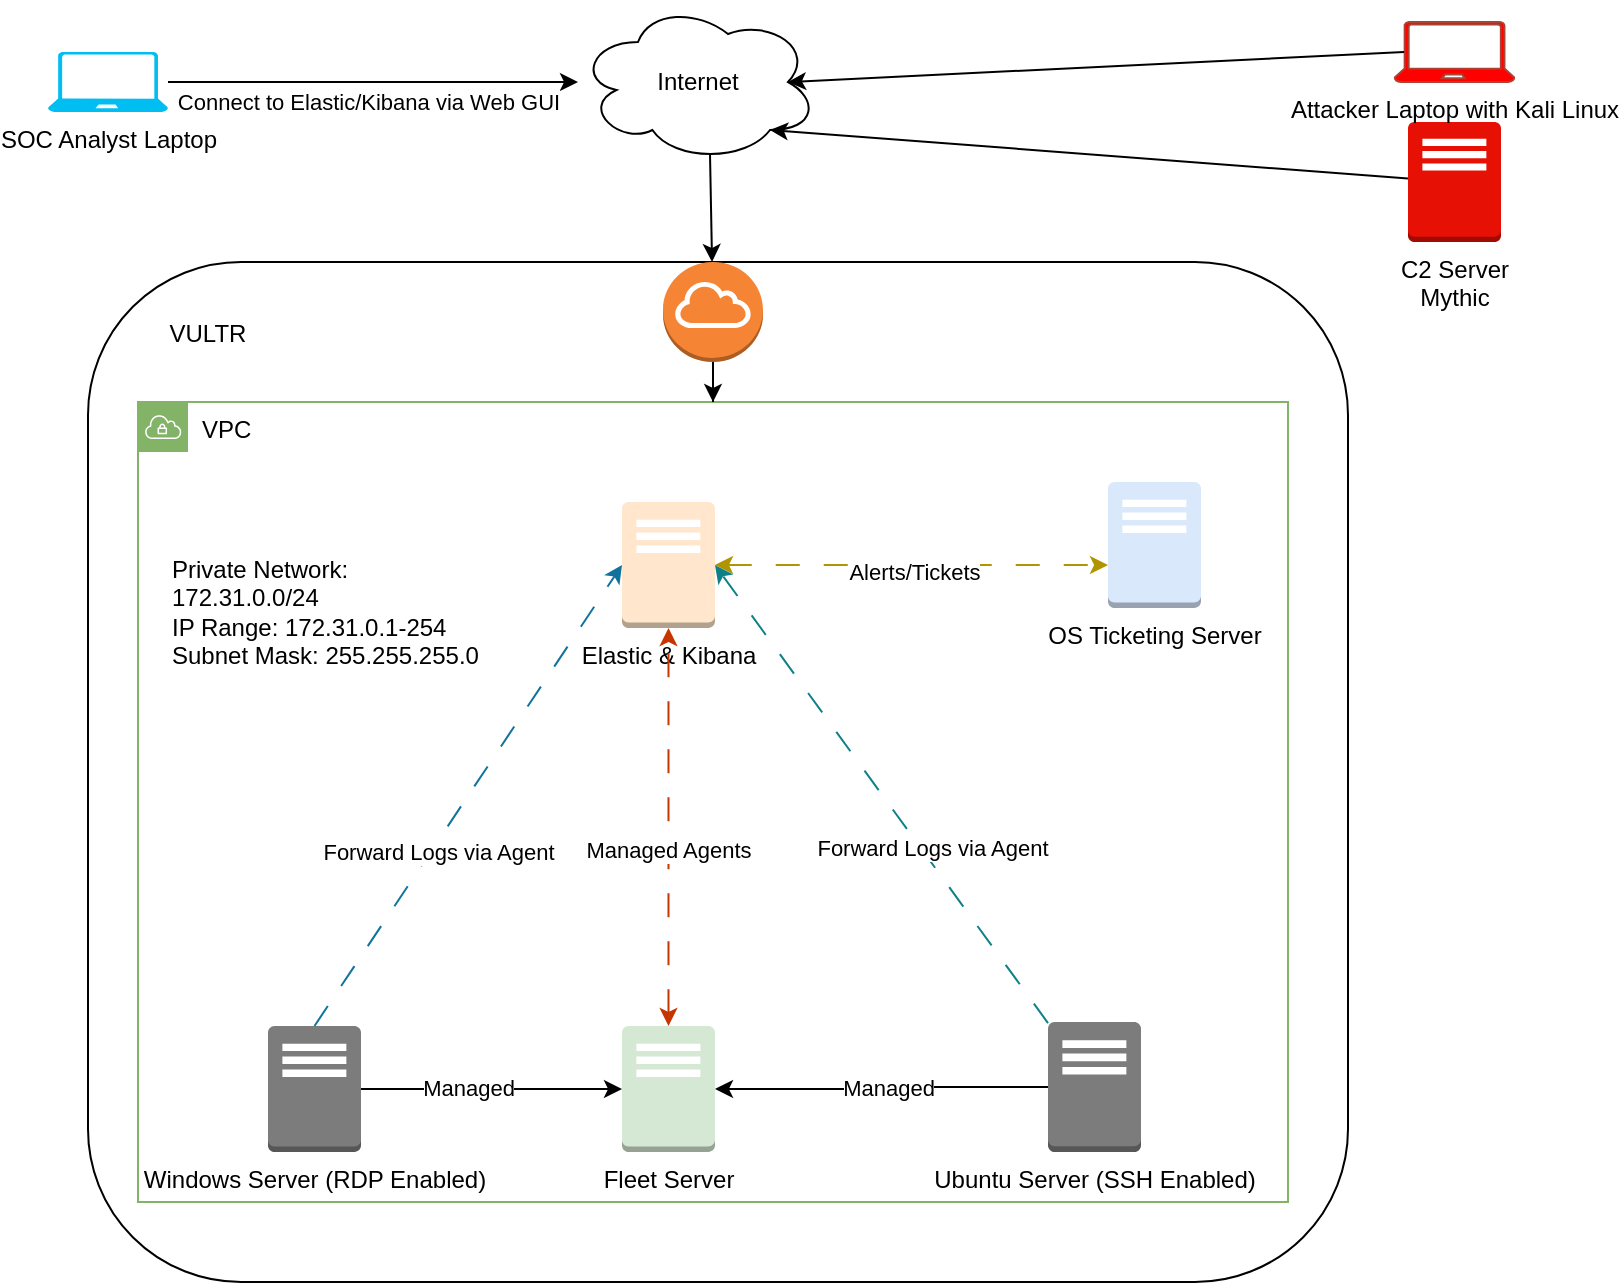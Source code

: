 <mxfile version="24.7.12">
  <diagram name="Page-1" id="KiIrbtpVZtrvvdWTADCa">
    <mxGraphModel dx="1060" dy="680" grid="1" gridSize="10" guides="1" tooltips="1" connect="1" arrows="1" fold="1" page="1" pageScale="1" pageWidth="827" pageHeight="1169" math="0" shadow="0">
      <root>
        <mxCell id="0" />
        <mxCell id="1" parent="0" />
        <mxCell id="BgNTB39lUTYUrmmQdlRk-23" value="" style="rounded=1;whiteSpace=wrap;html=1;" vertex="1" parent="1">
          <mxGeometry x="100" y="140" width="630" height="510" as="geometry" />
        </mxCell>
        <mxCell id="BgNTB39lUTYUrmmQdlRk-25" value="VPC" style="sketch=0;outlineConnect=0;html=1;whiteSpace=wrap;fontSize=12;fontStyle=0;shape=mxgraph.aws4.group;grIcon=mxgraph.aws4.group_vpc;strokeColor=#82b366;fillColor=#ffffff;verticalAlign=top;align=left;spacingLeft=30;dashed=0;" vertex="1" parent="1">
          <mxGeometry x="125" y="210" width="575" height="400" as="geometry" />
        </mxCell>
        <mxCell id="BgNTB39lUTYUrmmQdlRk-38" style="edgeStyle=orthogonalEdgeStyle;rounded=0;orthogonalLoop=1;jettySize=auto;html=1;startArrow=classic;startFill=1;dashed=1;dashPattern=12 12;fillColor=#e3c800;strokeColor=#B09500;" edge="1" parent="1" source="BgNTB39lUTYUrmmQdlRk-15" target="BgNTB39lUTYUrmmQdlRk-21">
          <mxGeometry relative="1" as="geometry">
            <Array as="points">
              <mxPoint x="540" y="292" />
              <mxPoint x="540" y="292" />
            </Array>
          </mxGeometry>
        </mxCell>
        <mxCell id="BgNTB39lUTYUrmmQdlRk-39" value="Alerts/Tickets" style="edgeLabel;html=1;align=center;verticalAlign=middle;resizable=0;points=[];" vertex="1" connectable="0" parent="BgNTB39lUTYUrmmQdlRk-38">
          <mxGeometry x="0.003" y="-2" relative="1" as="geometry">
            <mxPoint x="1" y="1" as="offset" />
          </mxGeometry>
        </mxCell>
        <mxCell id="BgNTB39lUTYUrmmQdlRk-15" value="Elastic &amp;amp; Kibana" style="outlineConnect=0;dashed=0;verticalLabelPosition=bottom;verticalAlign=top;align=center;html=1;shape=mxgraph.aws3.traditional_server;fillColor=#ffe6cc;strokeColor=#d79b00;" vertex="1" parent="1">
          <mxGeometry x="367" y="260" width="46.5" height="63" as="geometry" />
        </mxCell>
        <mxCell id="BgNTB39lUTYUrmmQdlRk-16" value="Ubuntu Server (SSH Enabled)" style="outlineConnect=0;dashed=0;verticalLabelPosition=bottom;verticalAlign=top;align=center;html=1;shape=mxgraph.aws3.traditional_server;fillColor=#7D7C7C;gradientColor=none;" vertex="1" parent="1">
          <mxGeometry x="580" y="520" width="46.5" height="65" as="geometry" />
        </mxCell>
        <mxCell id="BgNTB39lUTYUrmmQdlRk-36" style="edgeStyle=orthogonalEdgeStyle;rounded=0;orthogonalLoop=1;jettySize=auto;html=1;endArrow=classic;endFill=1;startArrow=classic;startFill=1;dashed=1;dashPattern=12 12;fillColor=#fa6800;strokeColor=#C73500;" edge="1" parent="1" source="BgNTB39lUTYUrmmQdlRk-18" target="BgNTB39lUTYUrmmQdlRk-15">
          <mxGeometry relative="1" as="geometry" />
        </mxCell>
        <mxCell id="BgNTB39lUTYUrmmQdlRk-40" value="Managed Agents" style="edgeLabel;html=1;align=center;verticalAlign=middle;resizable=0;points=[];" vertex="1" connectable="0" parent="BgNTB39lUTYUrmmQdlRk-36">
          <mxGeometry x="-0.116" y="1" relative="1" as="geometry">
            <mxPoint as="offset" />
          </mxGeometry>
        </mxCell>
        <mxCell id="BgNTB39lUTYUrmmQdlRk-18" value="Fleet Server" style="outlineConnect=0;dashed=0;verticalLabelPosition=bottom;verticalAlign=top;align=center;html=1;shape=mxgraph.aws3.traditional_server;fillColor=#d5e8d4;strokeColor=#82b366;" vertex="1" parent="1">
          <mxGeometry x="367" y="522" width="46.5" height="63" as="geometry" />
        </mxCell>
        <mxCell id="BgNTB39lUTYUrmmQdlRk-19" value="C2 Server&lt;div&gt;Mythic&lt;/div&gt;" style="outlineConnect=0;dashed=0;verticalLabelPosition=bottom;verticalAlign=top;align=center;html=1;shape=mxgraph.aws3.traditional_server;fillColor=#e61005;strokeColor=#b85450;" vertex="1" parent="1">
          <mxGeometry x="760" y="70" width="46.5" height="60" as="geometry" />
        </mxCell>
        <mxCell id="BgNTB39lUTYUrmmQdlRk-21" value="OS Ticketing Server&lt;div&gt;&lt;br&gt;&lt;/div&gt;" style="outlineConnect=0;dashed=0;verticalLabelPosition=bottom;verticalAlign=top;align=center;html=1;shape=mxgraph.aws3.traditional_server;fillColor=#dae8fc;strokeColor=#6c8ebf;" vertex="1" parent="1">
          <mxGeometry x="610" y="250" width="46.5" height="63" as="geometry" />
        </mxCell>
        <mxCell id="BgNTB39lUTYUrmmQdlRk-24" value="VULTR" style="text;html=1;align=center;verticalAlign=middle;whiteSpace=wrap;rounded=0;" vertex="1" parent="1">
          <mxGeometry x="130" y="161" width="60" height="30" as="geometry" />
        </mxCell>
        <mxCell id="BgNTB39lUTYUrmmQdlRk-32" style="edgeStyle=orthogonalEdgeStyle;rounded=0;orthogonalLoop=1;jettySize=auto;html=1;" edge="1" parent="1" source="BgNTB39lUTYUrmmQdlRk-31" target="BgNTB39lUTYUrmmQdlRk-18">
          <mxGeometry relative="1" as="geometry" />
        </mxCell>
        <mxCell id="BgNTB39lUTYUrmmQdlRk-34" value="Managed" style="edgeLabel;html=1;align=center;verticalAlign=middle;resizable=0;points=[];" vertex="1" connectable="0" parent="BgNTB39lUTYUrmmQdlRk-32">
          <mxGeometry x="-0.178" y="2" relative="1" as="geometry">
            <mxPoint y="1" as="offset" />
          </mxGeometry>
        </mxCell>
        <mxCell id="BgNTB39lUTYUrmmQdlRk-31" value="Windows Server (RDP Enabled)" style="outlineConnect=0;dashed=0;verticalLabelPosition=bottom;verticalAlign=top;align=center;html=1;shape=mxgraph.aws3.traditional_server;fillColor=#7D7C7C;gradientColor=none;" vertex="1" parent="1">
          <mxGeometry x="190" y="522" width="46.5" height="63" as="geometry" />
        </mxCell>
        <mxCell id="BgNTB39lUTYUrmmQdlRk-33" style="edgeStyle=orthogonalEdgeStyle;rounded=0;orthogonalLoop=1;jettySize=auto;html=1;entryX=1;entryY=0.5;entryDx=0;entryDy=0;entryPerimeter=0;" edge="1" parent="1" source="BgNTB39lUTYUrmmQdlRk-16" target="BgNTB39lUTYUrmmQdlRk-18">
          <mxGeometry relative="1" as="geometry" />
        </mxCell>
        <mxCell id="BgNTB39lUTYUrmmQdlRk-35" value="Managed" style="edgeLabel;html=1;align=center;verticalAlign=middle;resizable=0;points=[];" vertex="1" connectable="0" parent="BgNTB39lUTYUrmmQdlRk-33">
          <mxGeometry x="-0.423" y="1" relative="1" as="geometry">
            <mxPoint x="-32" y="-1" as="offset" />
          </mxGeometry>
        </mxCell>
        <mxCell id="BgNTB39lUTYUrmmQdlRk-41" style="rounded=0;orthogonalLoop=1;jettySize=auto;html=1;exitX=0.5;exitY=0;exitDx=0;exitDy=0;exitPerimeter=0;entryX=0;entryY=0.5;entryDx=0;entryDy=0;entryPerimeter=0;dashed=1;dashPattern=12 12;fillColor=#b1ddf0;strokeColor=#10739e;" edge="1" parent="1" source="BgNTB39lUTYUrmmQdlRk-31" target="BgNTB39lUTYUrmmQdlRk-15">
          <mxGeometry relative="1" as="geometry" />
        </mxCell>
        <mxCell id="BgNTB39lUTYUrmmQdlRk-45" value="Forward Logs via Agent" style="edgeLabel;html=1;align=center;verticalAlign=middle;resizable=0;points=[];" vertex="1" connectable="0" parent="BgNTB39lUTYUrmmQdlRk-41">
          <mxGeometry x="-0.227" y="-3" relative="1" as="geometry">
            <mxPoint as="offset" />
          </mxGeometry>
        </mxCell>
        <mxCell id="BgNTB39lUTYUrmmQdlRk-43" style="rounded=0;orthogonalLoop=1;jettySize=auto;html=1;entryX=1;entryY=0.5;entryDx=0;entryDy=0;entryPerimeter=0;fillColor=#b0e3e6;strokeColor=#0e8088;dashed=1;dashPattern=12 12;" edge="1" parent="1" source="BgNTB39lUTYUrmmQdlRk-16" target="BgNTB39lUTYUrmmQdlRk-15">
          <mxGeometry relative="1" as="geometry" />
        </mxCell>
        <mxCell id="BgNTB39lUTYUrmmQdlRk-46" value="Forward Logs via Agent" style="edgeLabel;html=1;align=center;verticalAlign=middle;resizable=0;points=[];" vertex="1" connectable="0" parent="BgNTB39lUTYUrmmQdlRk-43">
          <mxGeometry x="-0.262" y="-4" relative="1" as="geometry">
            <mxPoint y="-1" as="offset" />
          </mxGeometry>
        </mxCell>
        <mxCell id="BgNTB39lUTYUrmmQdlRk-47" value="Private Network: 172.31.0.0/24&lt;div&gt;IP Range: 172.31.0.1-254&lt;/div&gt;&lt;div&gt;Subnet Mask: 255.255.255.0&lt;/div&gt;" style="text;html=1;align=left;verticalAlign=middle;whiteSpace=wrap;rounded=0;" vertex="1" parent="1">
          <mxGeometry x="140" y="280" width="160" height="70" as="geometry" />
        </mxCell>
        <mxCell id="BgNTB39lUTYUrmmQdlRk-51" style="edgeStyle=orthogonalEdgeStyle;rounded=0;orthogonalLoop=1;jettySize=auto;html=1;" edge="1" parent="1" source="BgNTB39lUTYUrmmQdlRk-48" target="BgNTB39lUTYUrmmQdlRk-25">
          <mxGeometry relative="1" as="geometry" />
        </mxCell>
        <mxCell id="BgNTB39lUTYUrmmQdlRk-48" value="" style="outlineConnect=0;dashed=0;verticalLabelPosition=bottom;verticalAlign=top;align=center;html=1;shape=mxgraph.aws3.internet_gateway;fillColor=#F58534;gradientColor=none;" vertex="1" parent="1">
          <mxGeometry x="387.5" y="140" width="50" height="50" as="geometry" />
        </mxCell>
        <mxCell id="BgNTB39lUTYUrmmQdlRk-50" style="rounded=0;orthogonalLoop=1;jettySize=auto;html=1;exitX=0.55;exitY=0.95;exitDx=0;exitDy=0;exitPerimeter=0;" edge="1" parent="1" source="BgNTB39lUTYUrmmQdlRk-49" target="BgNTB39lUTYUrmmQdlRk-48">
          <mxGeometry relative="1" as="geometry" />
        </mxCell>
        <mxCell id="BgNTB39lUTYUrmmQdlRk-49" value="Internet" style="ellipse;shape=cloud;whiteSpace=wrap;html=1;" vertex="1" parent="1">
          <mxGeometry x="345" y="10" width="120" height="80" as="geometry" />
        </mxCell>
        <mxCell id="BgNTB39lUTYUrmmQdlRk-54" style="rounded=0;orthogonalLoop=1;jettySize=auto;html=1;" edge="1" parent="1" source="BgNTB39lUTYUrmmQdlRk-53" target="BgNTB39lUTYUrmmQdlRk-49">
          <mxGeometry relative="1" as="geometry" />
        </mxCell>
        <mxCell id="BgNTB39lUTYUrmmQdlRk-55" value="Connect to Elastic/Kibana via Web GUI" style="edgeLabel;html=1;align=center;verticalAlign=middle;resizable=0;points=[];" vertex="1" connectable="0" parent="BgNTB39lUTYUrmmQdlRk-54">
          <mxGeometry x="-0.123" y="-2" relative="1" as="geometry">
            <mxPoint x="10" y="8" as="offset" />
          </mxGeometry>
        </mxCell>
        <mxCell id="BgNTB39lUTYUrmmQdlRk-53" value="SOC Analyst Laptop" style="verticalLabelPosition=bottom;html=1;verticalAlign=top;align=center;strokeColor=none;fillColor=#00BEF2;shape=mxgraph.azure.laptop;pointerEvents=1;" vertex="1" parent="1">
          <mxGeometry x="80" y="35" width="60" height="30" as="geometry" />
        </mxCell>
        <mxCell id="BgNTB39lUTYUrmmQdlRk-56" value="Attacker Laptop with Kali Linux" style="verticalLabelPosition=bottom;html=1;verticalAlign=top;align=center;strokeColor=#ae4132;fillColor=#FF0000;shape=mxgraph.azure.laptop;pointerEvents=1;" vertex="1" parent="1">
          <mxGeometry x="753.25" y="20" width="60" height="30" as="geometry" />
        </mxCell>
        <mxCell id="BgNTB39lUTYUrmmQdlRk-57" style="rounded=0;orthogonalLoop=1;jettySize=auto;html=1;exitX=0.08;exitY=0.5;exitDx=0;exitDy=0;exitPerimeter=0;entryX=0.875;entryY=0.5;entryDx=0;entryDy=0;entryPerimeter=0;" edge="1" parent="1" source="BgNTB39lUTYUrmmQdlRk-56" target="BgNTB39lUTYUrmmQdlRk-49">
          <mxGeometry relative="1" as="geometry" />
        </mxCell>
        <mxCell id="BgNTB39lUTYUrmmQdlRk-59" style="rounded=0;orthogonalLoop=1;jettySize=auto;html=1;entryX=0.8;entryY=0.8;entryDx=0;entryDy=0;entryPerimeter=0;" edge="1" parent="1" source="BgNTB39lUTYUrmmQdlRk-19" target="BgNTB39lUTYUrmmQdlRk-49">
          <mxGeometry relative="1" as="geometry" />
        </mxCell>
      </root>
    </mxGraphModel>
  </diagram>
</mxfile>
